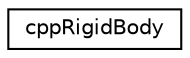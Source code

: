 digraph "Graphical Class Hierarchy"
{
 // LATEX_PDF_SIZE
  edge [fontname="Helvetica",fontsize="10",labelfontname="Helvetica",labelfontsize="10"];
  node [fontname="Helvetica",fontsize="10",shape=record];
  rankdir="LR";
  Node0 [label="cppRigidBody",height=0.2,width=0.4,color="black", fillcolor="white", style="filled",URL="$classcppRigidBody.html",tooltip=" "];
}
